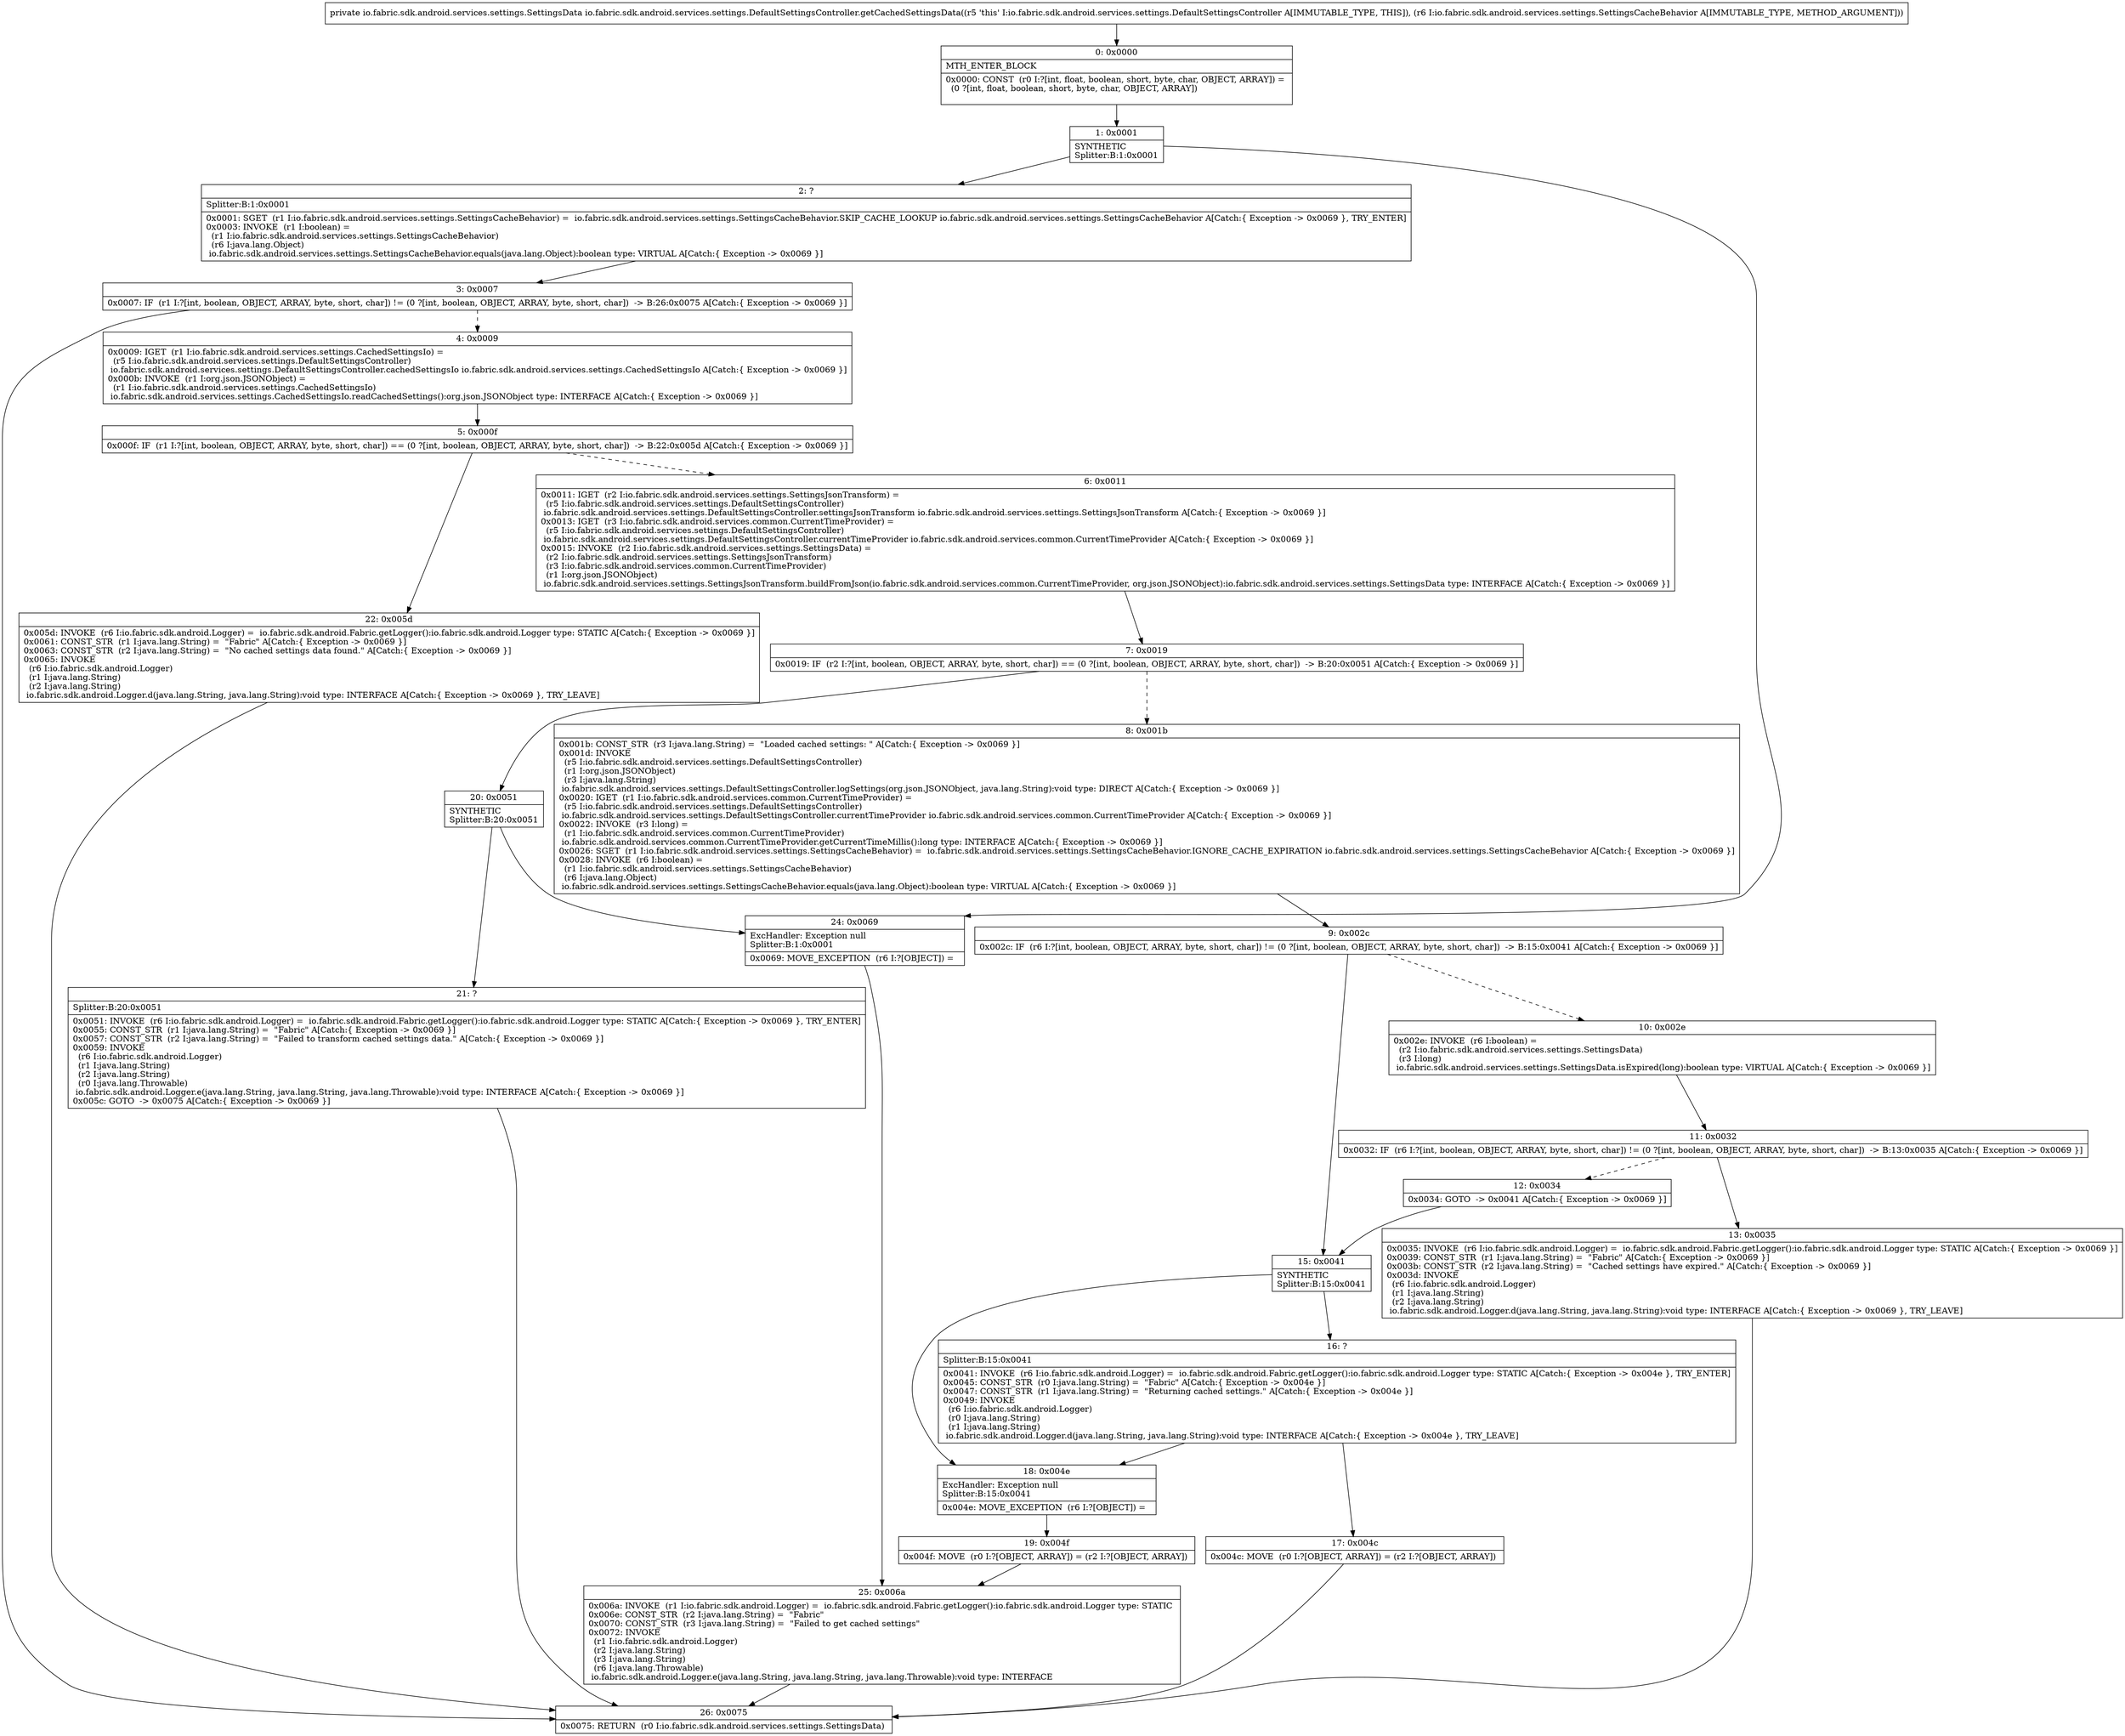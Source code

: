 digraph "CFG forio.fabric.sdk.android.services.settings.DefaultSettingsController.getCachedSettingsData(Lio\/fabric\/sdk\/android\/services\/settings\/SettingsCacheBehavior;)Lio\/fabric\/sdk\/android\/services\/settings\/SettingsData;" {
Node_0 [shape=record,label="{0\:\ 0x0000|MTH_ENTER_BLOCK\l|0x0000: CONST  (r0 I:?[int, float, boolean, short, byte, char, OBJECT, ARRAY]) = \l  (0 ?[int, float, boolean, short, byte, char, OBJECT, ARRAY])\l \l}"];
Node_1 [shape=record,label="{1\:\ 0x0001|SYNTHETIC\lSplitter:B:1:0x0001\l}"];
Node_2 [shape=record,label="{2\:\ ?|Splitter:B:1:0x0001\l|0x0001: SGET  (r1 I:io.fabric.sdk.android.services.settings.SettingsCacheBehavior) =  io.fabric.sdk.android.services.settings.SettingsCacheBehavior.SKIP_CACHE_LOOKUP io.fabric.sdk.android.services.settings.SettingsCacheBehavior A[Catch:\{ Exception \-\> 0x0069 \}, TRY_ENTER]\l0x0003: INVOKE  (r1 I:boolean) = \l  (r1 I:io.fabric.sdk.android.services.settings.SettingsCacheBehavior)\l  (r6 I:java.lang.Object)\l io.fabric.sdk.android.services.settings.SettingsCacheBehavior.equals(java.lang.Object):boolean type: VIRTUAL A[Catch:\{ Exception \-\> 0x0069 \}]\l}"];
Node_3 [shape=record,label="{3\:\ 0x0007|0x0007: IF  (r1 I:?[int, boolean, OBJECT, ARRAY, byte, short, char]) != (0 ?[int, boolean, OBJECT, ARRAY, byte, short, char])  \-\> B:26:0x0075 A[Catch:\{ Exception \-\> 0x0069 \}]\l}"];
Node_4 [shape=record,label="{4\:\ 0x0009|0x0009: IGET  (r1 I:io.fabric.sdk.android.services.settings.CachedSettingsIo) = \l  (r5 I:io.fabric.sdk.android.services.settings.DefaultSettingsController)\l io.fabric.sdk.android.services.settings.DefaultSettingsController.cachedSettingsIo io.fabric.sdk.android.services.settings.CachedSettingsIo A[Catch:\{ Exception \-\> 0x0069 \}]\l0x000b: INVOKE  (r1 I:org.json.JSONObject) = \l  (r1 I:io.fabric.sdk.android.services.settings.CachedSettingsIo)\l io.fabric.sdk.android.services.settings.CachedSettingsIo.readCachedSettings():org.json.JSONObject type: INTERFACE A[Catch:\{ Exception \-\> 0x0069 \}]\l}"];
Node_5 [shape=record,label="{5\:\ 0x000f|0x000f: IF  (r1 I:?[int, boolean, OBJECT, ARRAY, byte, short, char]) == (0 ?[int, boolean, OBJECT, ARRAY, byte, short, char])  \-\> B:22:0x005d A[Catch:\{ Exception \-\> 0x0069 \}]\l}"];
Node_6 [shape=record,label="{6\:\ 0x0011|0x0011: IGET  (r2 I:io.fabric.sdk.android.services.settings.SettingsJsonTransform) = \l  (r5 I:io.fabric.sdk.android.services.settings.DefaultSettingsController)\l io.fabric.sdk.android.services.settings.DefaultSettingsController.settingsJsonTransform io.fabric.sdk.android.services.settings.SettingsJsonTransform A[Catch:\{ Exception \-\> 0x0069 \}]\l0x0013: IGET  (r3 I:io.fabric.sdk.android.services.common.CurrentTimeProvider) = \l  (r5 I:io.fabric.sdk.android.services.settings.DefaultSettingsController)\l io.fabric.sdk.android.services.settings.DefaultSettingsController.currentTimeProvider io.fabric.sdk.android.services.common.CurrentTimeProvider A[Catch:\{ Exception \-\> 0x0069 \}]\l0x0015: INVOKE  (r2 I:io.fabric.sdk.android.services.settings.SettingsData) = \l  (r2 I:io.fabric.sdk.android.services.settings.SettingsJsonTransform)\l  (r3 I:io.fabric.sdk.android.services.common.CurrentTimeProvider)\l  (r1 I:org.json.JSONObject)\l io.fabric.sdk.android.services.settings.SettingsJsonTransform.buildFromJson(io.fabric.sdk.android.services.common.CurrentTimeProvider, org.json.JSONObject):io.fabric.sdk.android.services.settings.SettingsData type: INTERFACE A[Catch:\{ Exception \-\> 0x0069 \}]\l}"];
Node_7 [shape=record,label="{7\:\ 0x0019|0x0019: IF  (r2 I:?[int, boolean, OBJECT, ARRAY, byte, short, char]) == (0 ?[int, boolean, OBJECT, ARRAY, byte, short, char])  \-\> B:20:0x0051 A[Catch:\{ Exception \-\> 0x0069 \}]\l}"];
Node_8 [shape=record,label="{8\:\ 0x001b|0x001b: CONST_STR  (r3 I:java.lang.String) =  \"Loaded cached settings: \" A[Catch:\{ Exception \-\> 0x0069 \}]\l0x001d: INVOKE  \l  (r5 I:io.fabric.sdk.android.services.settings.DefaultSettingsController)\l  (r1 I:org.json.JSONObject)\l  (r3 I:java.lang.String)\l io.fabric.sdk.android.services.settings.DefaultSettingsController.logSettings(org.json.JSONObject, java.lang.String):void type: DIRECT A[Catch:\{ Exception \-\> 0x0069 \}]\l0x0020: IGET  (r1 I:io.fabric.sdk.android.services.common.CurrentTimeProvider) = \l  (r5 I:io.fabric.sdk.android.services.settings.DefaultSettingsController)\l io.fabric.sdk.android.services.settings.DefaultSettingsController.currentTimeProvider io.fabric.sdk.android.services.common.CurrentTimeProvider A[Catch:\{ Exception \-\> 0x0069 \}]\l0x0022: INVOKE  (r3 I:long) = \l  (r1 I:io.fabric.sdk.android.services.common.CurrentTimeProvider)\l io.fabric.sdk.android.services.common.CurrentTimeProvider.getCurrentTimeMillis():long type: INTERFACE A[Catch:\{ Exception \-\> 0x0069 \}]\l0x0026: SGET  (r1 I:io.fabric.sdk.android.services.settings.SettingsCacheBehavior) =  io.fabric.sdk.android.services.settings.SettingsCacheBehavior.IGNORE_CACHE_EXPIRATION io.fabric.sdk.android.services.settings.SettingsCacheBehavior A[Catch:\{ Exception \-\> 0x0069 \}]\l0x0028: INVOKE  (r6 I:boolean) = \l  (r1 I:io.fabric.sdk.android.services.settings.SettingsCacheBehavior)\l  (r6 I:java.lang.Object)\l io.fabric.sdk.android.services.settings.SettingsCacheBehavior.equals(java.lang.Object):boolean type: VIRTUAL A[Catch:\{ Exception \-\> 0x0069 \}]\l}"];
Node_9 [shape=record,label="{9\:\ 0x002c|0x002c: IF  (r6 I:?[int, boolean, OBJECT, ARRAY, byte, short, char]) != (0 ?[int, boolean, OBJECT, ARRAY, byte, short, char])  \-\> B:15:0x0041 A[Catch:\{ Exception \-\> 0x0069 \}]\l}"];
Node_10 [shape=record,label="{10\:\ 0x002e|0x002e: INVOKE  (r6 I:boolean) = \l  (r2 I:io.fabric.sdk.android.services.settings.SettingsData)\l  (r3 I:long)\l io.fabric.sdk.android.services.settings.SettingsData.isExpired(long):boolean type: VIRTUAL A[Catch:\{ Exception \-\> 0x0069 \}]\l}"];
Node_11 [shape=record,label="{11\:\ 0x0032|0x0032: IF  (r6 I:?[int, boolean, OBJECT, ARRAY, byte, short, char]) != (0 ?[int, boolean, OBJECT, ARRAY, byte, short, char])  \-\> B:13:0x0035 A[Catch:\{ Exception \-\> 0x0069 \}]\l}"];
Node_12 [shape=record,label="{12\:\ 0x0034|0x0034: GOTO  \-\> 0x0041 A[Catch:\{ Exception \-\> 0x0069 \}]\l}"];
Node_13 [shape=record,label="{13\:\ 0x0035|0x0035: INVOKE  (r6 I:io.fabric.sdk.android.Logger) =  io.fabric.sdk.android.Fabric.getLogger():io.fabric.sdk.android.Logger type: STATIC A[Catch:\{ Exception \-\> 0x0069 \}]\l0x0039: CONST_STR  (r1 I:java.lang.String) =  \"Fabric\" A[Catch:\{ Exception \-\> 0x0069 \}]\l0x003b: CONST_STR  (r2 I:java.lang.String) =  \"Cached settings have expired.\" A[Catch:\{ Exception \-\> 0x0069 \}]\l0x003d: INVOKE  \l  (r6 I:io.fabric.sdk.android.Logger)\l  (r1 I:java.lang.String)\l  (r2 I:java.lang.String)\l io.fabric.sdk.android.Logger.d(java.lang.String, java.lang.String):void type: INTERFACE A[Catch:\{ Exception \-\> 0x0069 \}, TRY_LEAVE]\l}"];
Node_15 [shape=record,label="{15\:\ 0x0041|SYNTHETIC\lSplitter:B:15:0x0041\l}"];
Node_16 [shape=record,label="{16\:\ ?|Splitter:B:15:0x0041\l|0x0041: INVOKE  (r6 I:io.fabric.sdk.android.Logger) =  io.fabric.sdk.android.Fabric.getLogger():io.fabric.sdk.android.Logger type: STATIC A[Catch:\{ Exception \-\> 0x004e \}, TRY_ENTER]\l0x0045: CONST_STR  (r0 I:java.lang.String) =  \"Fabric\" A[Catch:\{ Exception \-\> 0x004e \}]\l0x0047: CONST_STR  (r1 I:java.lang.String) =  \"Returning cached settings.\" A[Catch:\{ Exception \-\> 0x004e \}]\l0x0049: INVOKE  \l  (r6 I:io.fabric.sdk.android.Logger)\l  (r0 I:java.lang.String)\l  (r1 I:java.lang.String)\l io.fabric.sdk.android.Logger.d(java.lang.String, java.lang.String):void type: INTERFACE A[Catch:\{ Exception \-\> 0x004e \}, TRY_LEAVE]\l}"];
Node_17 [shape=record,label="{17\:\ 0x004c|0x004c: MOVE  (r0 I:?[OBJECT, ARRAY]) = (r2 I:?[OBJECT, ARRAY]) \l}"];
Node_18 [shape=record,label="{18\:\ 0x004e|ExcHandler: Exception null\lSplitter:B:15:0x0041\l|0x004e: MOVE_EXCEPTION  (r6 I:?[OBJECT]) =  \l}"];
Node_19 [shape=record,label="{19\:\ 0x004f|0x004f: MOVE  (r0 I:?[OBJECT, ARRAY]) = (r2 I:?[OBJECT, ARRAY]) \l}"];
Node_20 [shape=record,label="{20\:\ 0x0051|SYNTHETIC\lSplitter:B:20:0x0051\l}"];
Node_21 [shape=record,label="{21\:\ ?|Splitter:B:20:0x0051\l|0x0051: INVOKE  (r6 I:io.fabric.sdk.android.Logger) =  io.fabric.sdk.android.Fabric.getLogger():io.fabric.sdk.android.Logger type: STATIC A[Catch:\{ Exception \-\> 0x0069 \}, TRY_ENTER]\l0x0055: CONST_STR  (r1 I:java.lang.String) =  \"Fabric\" A[Catch:\{ Exception \-\> 0x0069 \}]\l0x0057: CONST_STR  (r2 I:java.lang.String) =  \"Failed to transform cached settings data.\" A[Catch:\{ Exception \-\> 0x0069 \}]\l0x0059: INVOKE  \l  (r6 I:io.fabric.sdk.android.Logger)\l  (r1 I:java.lang.String)\l  (r2 I:java.lang.String)\l  (r0 I:java.lang.Throwable)\l io.fabric.sdk.android.Logger.e(java.lang.String, java.lang.String, java.lang.Throwable):void type: INTERFACE A[Catch:\{ Exception \-\> 0x0069 \}]\l0x005c: GOTO  \-\> 0x0075 A[Catch:\{ Exception \-\> 0x0069 \}]\l}"];
Node_22 [shape=record,label="{22\:\ 0x005d|0x005d: INVOKE  (r6 I:io.fabric.sdk.android.Logger) =  io.fabric.sdk.android.Fabric.getLogger():io.fabric.sdk.android.Logger type: STATIC A[Catch:\{ Exception \-\> 0x0069 \}]\l0x0061: CONST_STR  (r1 I:java.lang.String) =  \"Fabric\" A[Catch:\{ Exception \-\> 0x0069 \}]\l0x0063: CONST_STR  (r2 I:java.lang.String) =  \"No cached settings data found.\" A[Catch:\{ Exception \-\> 0x0069 \}]\l0x0065: INVOKE  \l  (r6 I:io.fabric.sdk.android.Logger)\l  (r1 I:java.lang.String)\l  (r2 I:java.lang.String)\l io.fabric.sdk.android.Logger.d(java.lang.String, java.lang.String):void type: INTERFACE A[Catch:\{ Exception \-\> 0x0069 \}, TRY_LEAVE]\l}"];
Node_24 [shape=record,label="{24\:\ 0x0069|ExcHandler: Exception null\lSplitter:B:1:0x0001\l|0x0069: MOVE_EXCEPTION  (r6 I:?[OBJECT]) =  \l}"];
Node_25 [shape=record,label="{25\:\ 0x006a|0x006a: INVOKE  (r1 I:io.fabric.sdk.android.Logger) =  io.fabric.sdk.android.Fabric.getLogger():io.fabric.sdk.android.Logger type: STATIC \l0x006e: CONST_STR  (r2 I:java.lang.String) =  \"Fabric\" \l0x0070: CONST_STR  (r3 I:java.lang.String) =  \"Failed to get cached settings\" \l0x0072: INVOKE  \l  (r1 I:io.fabric.sdk.android.Logger)\l  (r2 I:java.lang.String)\l  (r3 I:java.lang.String)\l  (r6 I:java.lang.Throwable)\l io.fabric.sdk.android.Logger.e(java.lang.String, java.lang.String, java.lang.Throwable):void type: INTERFACE \l}"];
Node_26 [shape=record,label="{26\:\ 0x0075|0x0075: RETURN  (r0 I:io.fabric.sdk.android.services.settings.SettingsData) \l}"];
MethodNode[shape=record,label="{private io.fabric.sdk.android.services.settings.SettingsData io.fabric.sdk.android.services.settings.DefaultSettingsController.getCachedSettingsData((r5 'this' I:io.fabric.sdk.android.services.settings.DefaultSettingsController A[IMMUTABLE_TYPE, THIS]), (r6 I:io.fabric.sdk.android.services.settings.SettingsCacheBehavior A[IMMUTABLE_TYPE, METHOD_ARGUMENT])) }"];
MethodNode -> Node_0;
Node_0 -> Node_1;
Node_1 -> Node_2;
Node_1 -> Node_24;
Node_2 -> Node_3;
Node_3 -> Node_4[style=dashed];
Node_3 -> Node_26;
Node_4 -> Node_5;
Node_5 -> Node_6[style=dashed];
Node_5 -> Node_22;
Node_6 -> Node_7;
Node_7 -> Node_8[style=dashed];
Node_7 -> Node_20;
Node_8 -> Node_9;
Node_9 -> Node_10[style=dashed];
Node_9 -> Node_15;
Node_10 -> Node_11;
Node_11 -> Node_12[style=dashed];
Node_11 -> Node_13;
Node_12 -> Node_15;
Node_13 -> Node_26;
Node_15 -> Node_16;
Node_15 -> Node_18;
Node_16 -> Node_17;
Node_16 -> Node_18;
Node_17 -> Node_26;
Node_18 -> Node_19;
Node_19 -> Node_25;
Node_20 -> Node_21;
Node_20 -> Node_24;
Node_21 -> Node_26;
Node_22 -> Node_26;
Node_24 -> Node_25;
Node_25 -> Node_26;
}

